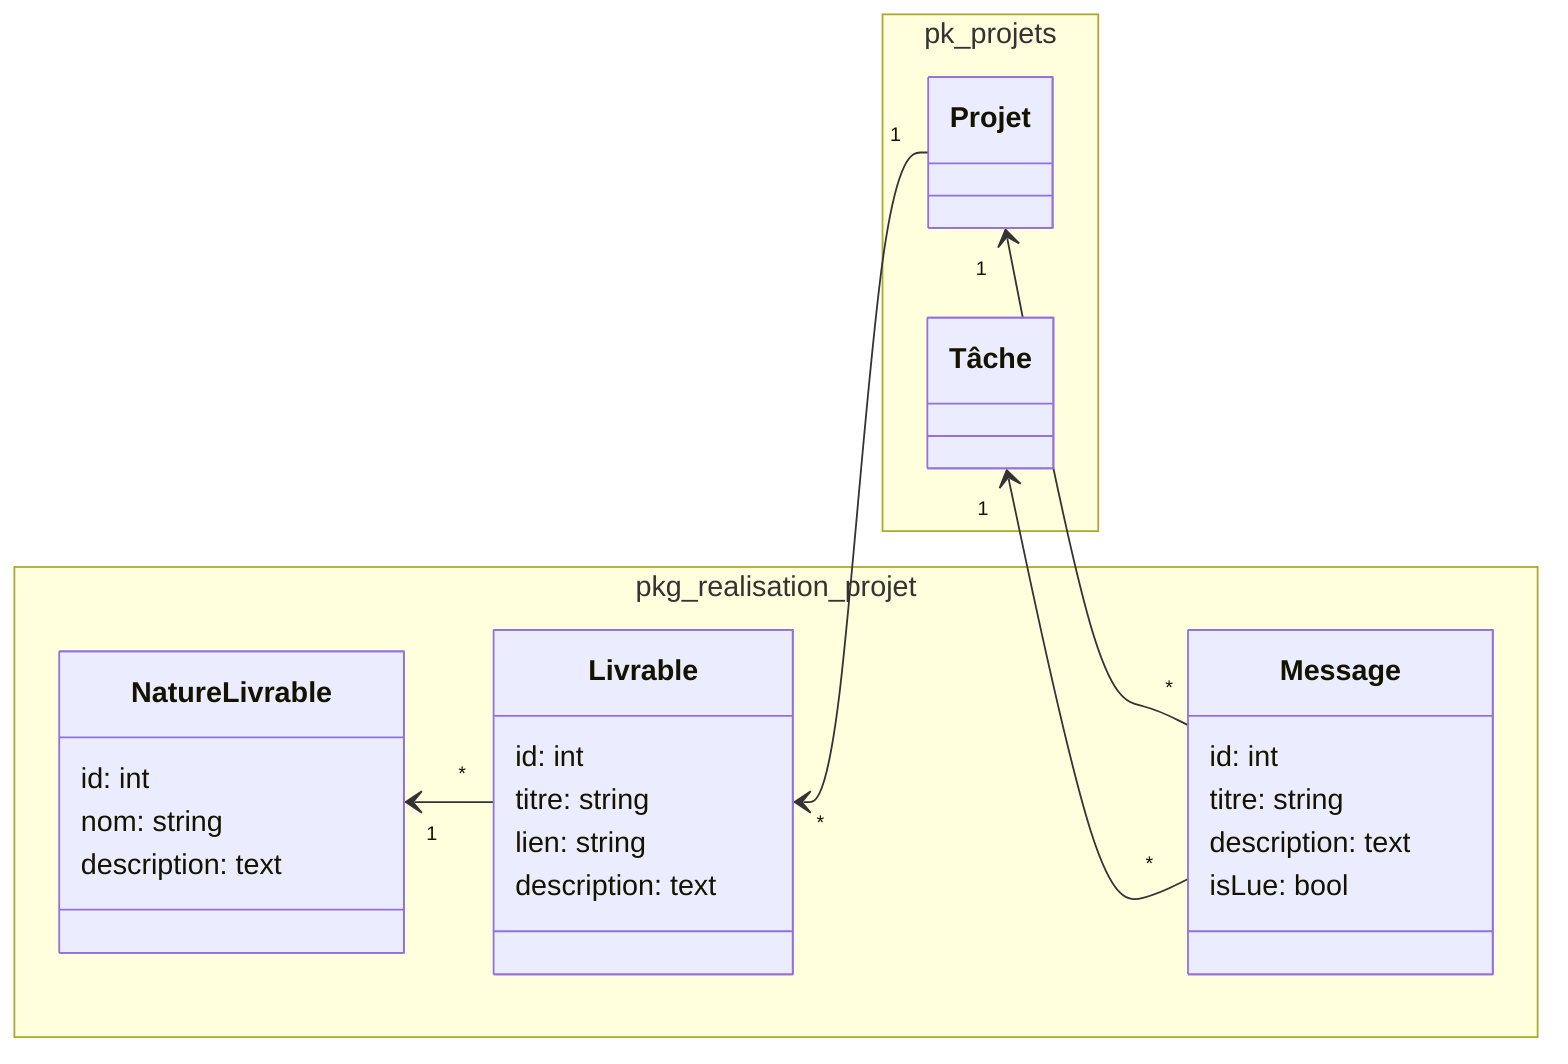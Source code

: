 classDiagram

direction RL

namespace pk_projets {
class Projet
class Tâche
}
namespace pkg_realisation_projet {


  class Livrable {
    id: int
    titre: string
    lien: string
    description: text
  }

   class NatureLivrable {
    id: int
    nom: string
    description: text
  }

  class Message {
    id: int
    titre: string
    description: text
      isLue: bool

  }

}

Projet "1" --> "*" Livrable
Livrable "*" --> "1" NatureLivrable

Message "*"--> "1" Tâche
Message "*"--> "1" Projet